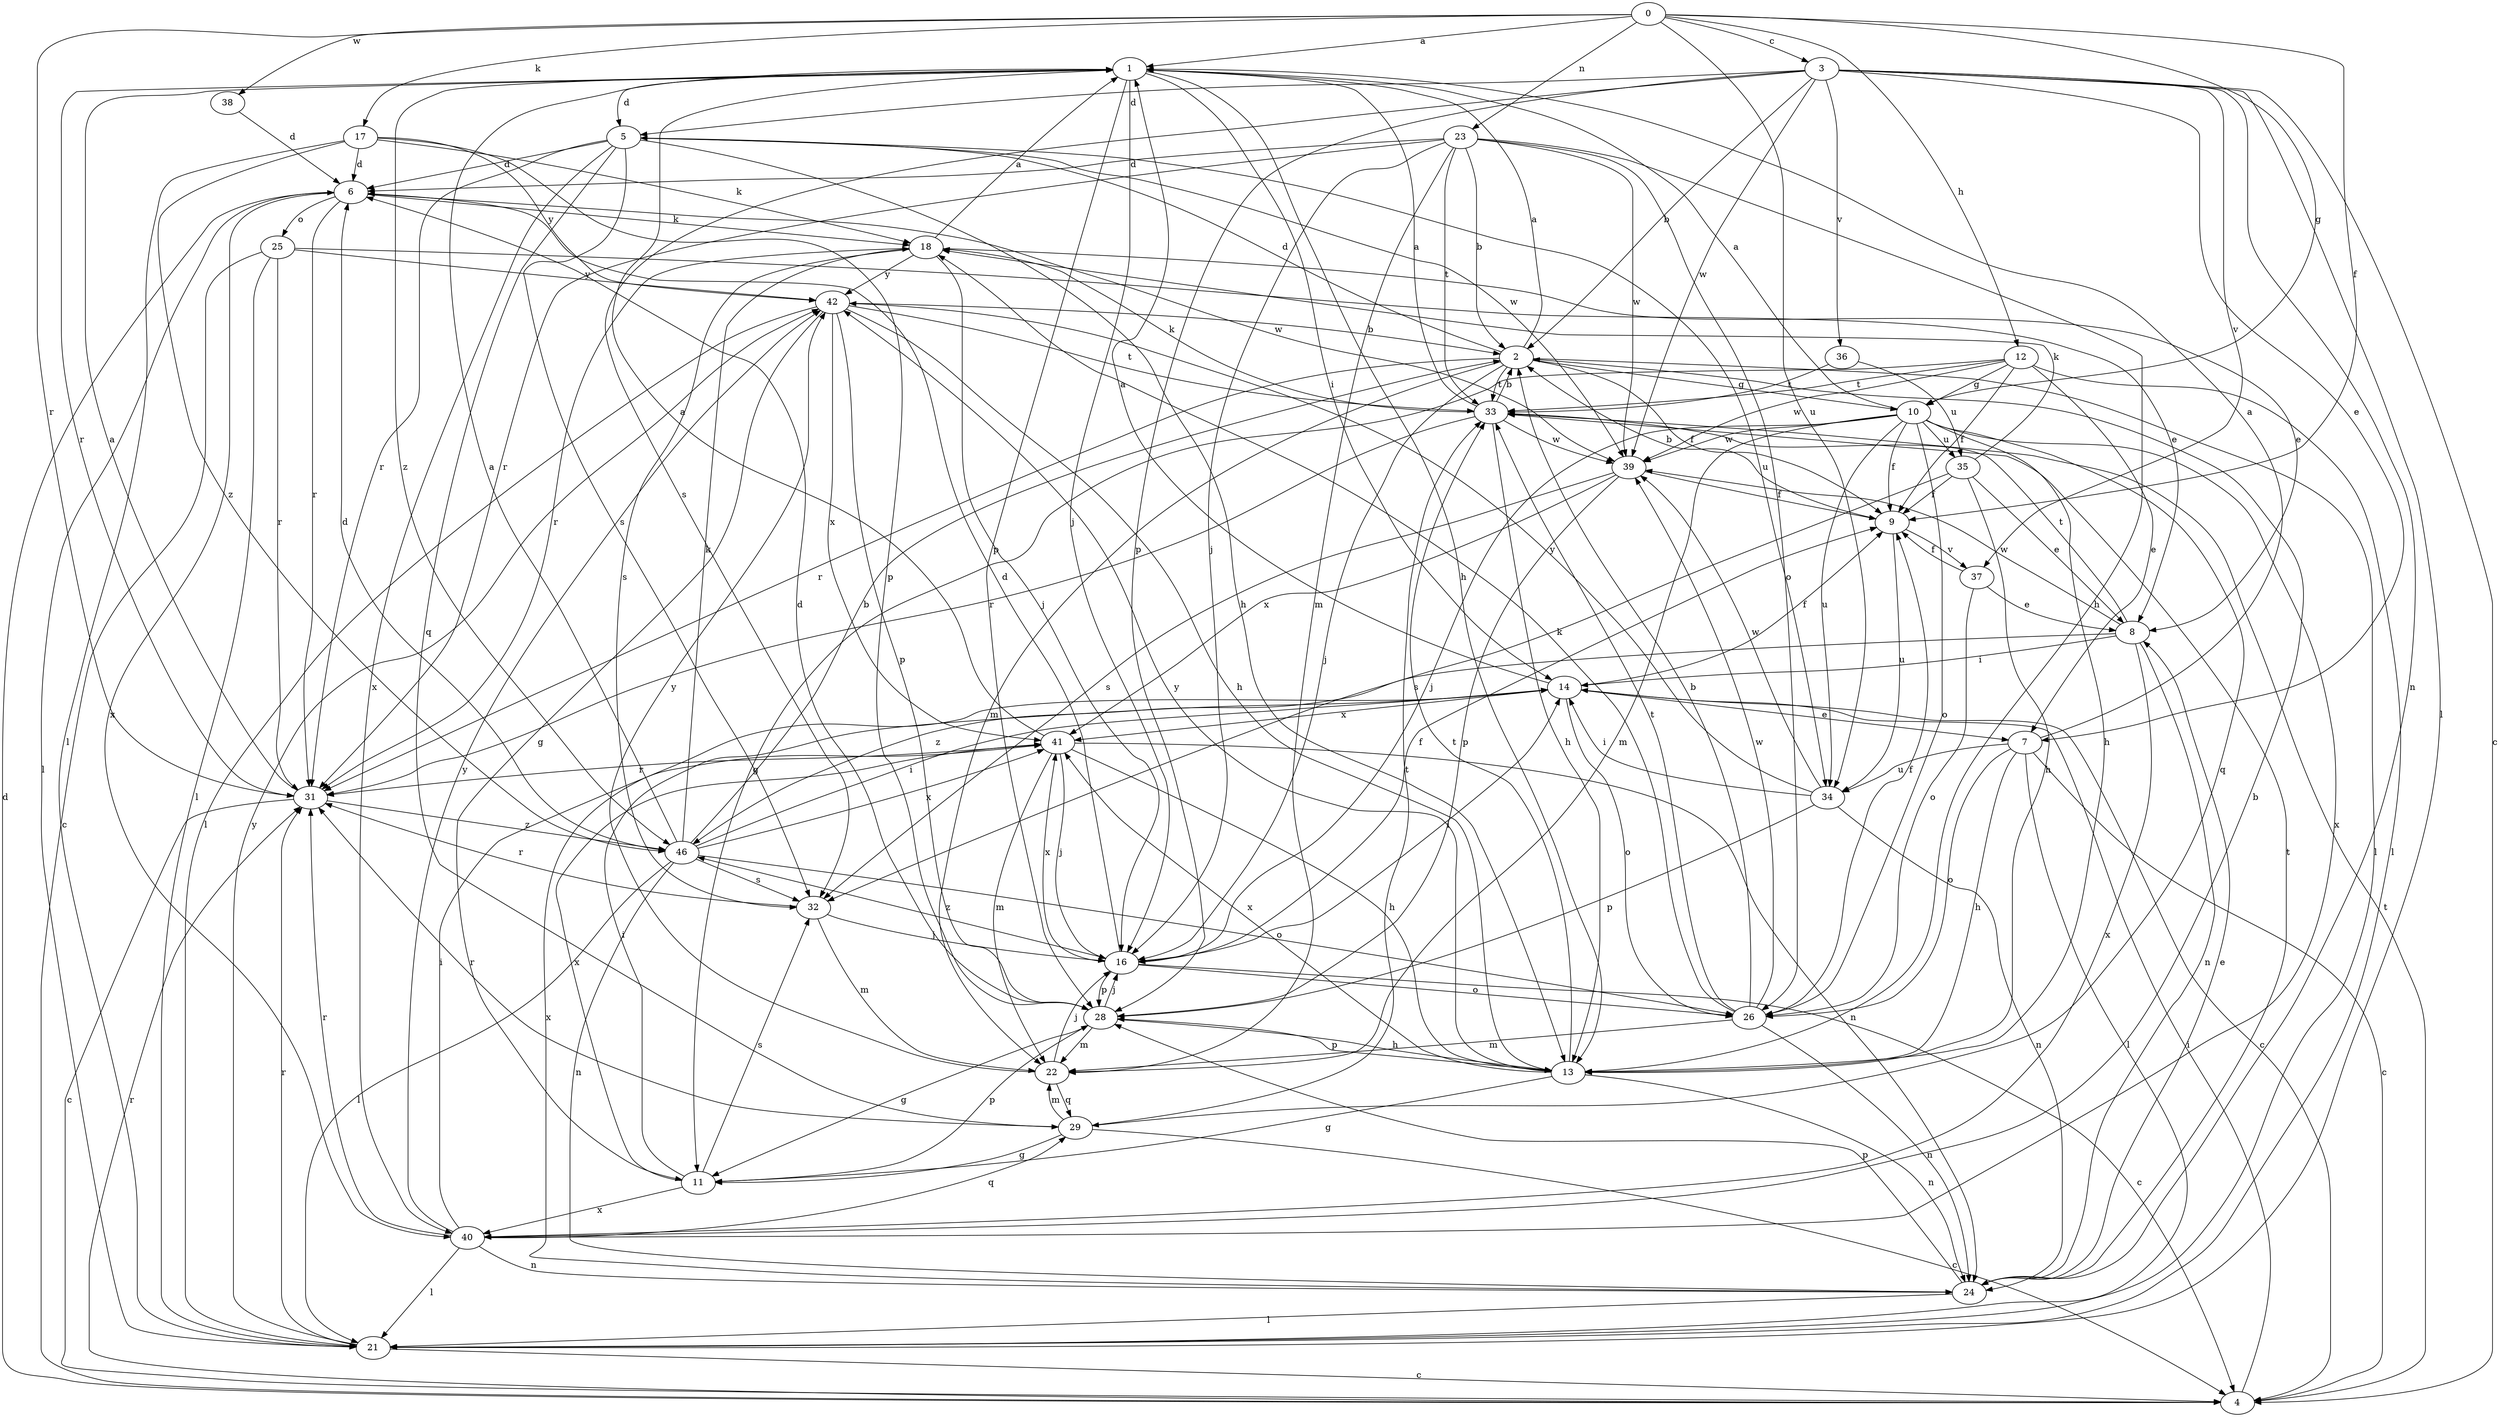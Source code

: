 strict digraph  {
0;
1;
2;
3;
4;
5;
6;
7;
8;
9;
10;
11;
12;
13;
14;
16;
17;
18;
21;
22;
23;
24;
25;
26;
28;
29;
31;
32;
33;
34;
35;
36;
37;
38;
39;
40;
41;
42;
46;
0 -> 1  [label=a];
0 -> 3  [label=c];
0 -> 9  [label=f];
0 -> 10  [label=g];
0 -> 12  [label=h];
0 -> 17  [label=k];
0 -> 23  [label=n];
0 -> 31  [label=r];
0 -> 34  [label=u];
0 -> 38  [label=w];
1 -> 5  [label=d];
1 -> 13  [label=h];
1 -> 14  [label=i];
1 -> 16  [label=j];
1 -> 28  [label=p];
1 -> 31  [label=r];
1 -> 46  [label=z];
2 -> 1  [label=a];
2 -> 5  [label=d];
2 -> 9  [label=f];
2 -> 10  [label=g];
2 -> 16  [label=j];
2 -> 21  [label=l];
2 -> 22  [label=m];
2 -> 31  [label=r];
2 -> 33  [label=t];
3 -> 2  [label=b];
3 -> 4  [label=c];
3 -> 5  [label=d];
3 -> 7  [label=e];
3 -> 21  [label=l];
3 -> 24  [label=n];
3 -> 28  [label=p];
3 -> 32  [label=s];
3 -> 36  [label=v];
3 -> 37  [label=v];
3 -> 39  [label=w];
4 -> 6  [label=d];
4 -> 14  [label=i];
4 -> 31  [label=r];
4 -> 33  [label=t];
5 -> 6  [label=d];
5 -> 13  [label=h];
5 -> 29  [label=q];
5 -> 31  [label=r];
5 -> 32  [label=s];
5 -> 34  [label=u];
5 -> 39  [label=w];
5 -> 40  [label=x];
6 -> 18  [label=k];
6 -> 21  [label=l];
6 -> 25  [label=o];
6 -> 31  [label=r];
6 -> 39  [label=w];
6 -> 40  [label=x];
7 -> 1  [label=a];
7 -> 4  [label=c];
7 -> 13  [label=h];
7 -> 21  [label=l];
7 -> 26  [label=o];
7 -> 34  [label=u];
8 -> 14  [label=i];
8 -> 24  [label=n];
8 -> 33  [label=t];
8 -> 39  [label=w];
8 -> 40  [label=x];
8 -> 46  [label=z];
9 -> 2  [label=b];
9 -> 34  [label=u];
9 -> 37  [label=v];
10 -> 1  [label=a];
10 -> 9  [label=f];
10 -> 13  [label=h];
10 -> 16  [label=j];
10 -> 22  [label=m];
10 -> 26  [label=o];
10 -> 29  [label=q];
10 -> 34  [label=u];
10 -> 35  [label=u];
10 -> 39  [label=w];
10 -> 40  [label=x];
11 -> 14  [label=i];
11 -> 28  [label=p];
11 -> 32  [label=s];
11 -> 40  [label=x];
11 -> 41  [label=x];
12 -> 7  [label=e];
12 -> 9  [label=f];
12 -> 10  [label=g];
12 -> 11  [label=g];
12 -> 21  [label=l];
12 -> 33  [label=t];
12 -> 39  [label=w];
13 -> 11  [label=g];
13 -> 24  [label=n];
13 -> 28  [label=p];
13 -> 33  [label=t];
13 -> 41  [label=x];
13 -> 42  [label=y];
14 -> 1  [label=a];
14 -> 4  [label=c];
14 -> 7  [label=e];
14 -> 9  [label=f];
14 -> 26  [label=o];
14 -> 41  [label=x];
16 -> 4  [label=c];
16 -> 6  [label=d];
16 -> 9  [label=f];
16 -> 14  [label=i];
16 -> 26  [label=o];
16 -> 28  [label=p];
16 -> 41  [label=x];
16 -> 46  [label=z];
17 -> 6  [label=d];
17 -> 18  [label=k];
17 -> 21  [label=l];
17 -> 28  [label=p];
17 -> 42  [label=y];
17 -> 46  [label=z];
18 -> 1  [label=a];
18 -> 8  [label=e];
18 -> 16  [label=j];
18 -> 31  [label=r];
18 -> 32  [label=s];
18 -> 42  [label=y];
21 -> 4  [label=c];
21 -> 31  [label=r];
21 -> 42  [label=y];
22 -> 16  [label=j];
22 -> 29  [label=q];
22 -> 42  [label=y];
23 -> 2  [label=b];
23 -> 6  [label=d];
23 -> 13  [label=h];
23 -> 16  [label=j];
23 -> 22  [label=m];
23 -> 26  [label=o];
23 -> 31  [label=r];
23 -> 33  [label=t];
23 -> 39  [label=w];
24 -> 8  [label=e];
24 -> 21  [label=l];
24 -> 28  [label=p];
24 -> 33  [label=t];
24 -> 41  [label=x];
25 -> 4  [label=c];
25 -> 8  [label=e];
25 -> 21  [label=l];
25 -> 31  [label=r];
25 -> 42  [label=y];
26 -> 2  [label=b];
26 -> 9  [label=f];
26 -> 18  [label=k];
26 -> 22  [label=m];
26 -> 24  [label=n];
26 -> 33  [label=t];
26 -> 39  [label=w];
28 -> 6  [label=d];
28 -> 11  [label=g];
28 -> 13  [label=h];
28 -> 16  [label=j];
28 -> 22  [label=m];
29 -> 4  [label=c];
29 -> 11  [label=g];
29 -> 22  [label=m];
29 -> 31  [label=r];
29 -> 33  [label=t];
31 -> 1  [label=a];
31 -> 4  [label=c];
31 -> 46  [label=z];
32 -> 16  [label=j];
32 -> 22  [label=m];
32 -> 31  [label=r];
33 -> 1  [label=a];
33 -> 2  [label=b];
33 -> 13  [label=h];
33 -> 18  [label=k];
33 -> 31  [label=r];
33 -> 39  [label=w];
34 -> 14  [label=i];
34 -> 24  [label=n];
34 -> 28  [label=p];
34 -> 39  [label=w];
34 -> 42  [label=y];
35 -> 8  [label=e];
35 -> 9  [label=f];
35 -> 13  [label=h];
35 -> 18  [label=k];
35 -> 32  [label=s];
36 -> 33  [label=t];
36 -> 35  [label=u];
37 -> 8  [label=e];
37 -> 9  [label=f];
37 -> 26  [label=o];
38 -> 6  [label=d];
39 -> 9  [label=f];
39 -> 28  [label=p];
39 -> 32  [label=s];
39 -> 41  [label=x];
40 -> 2  [label=b];
40 -> 14  [label=i];
40 -> 21  [label=l];
40 -> 24  [label=n];
40 -> 29  [label=q];
40 -> 31  [label=r];
40 -> 42  [label=y];
41 -> 1  [label=a];
41 -> 13  [label=h];
41 -> 16  [label=j];
41 -> 22  [label=m];
41 -> 24  [label=n];
41 -> 31  [label=r];
42 -> 2  [label=b];
42 -> 11  [label=g];
42 -> 13  [label=h];
42 -> 21  [label=l];
42 -> 28  [label=p];
42 -> 33  [label=t];
42 -> 41  [label=x];
46 -> 1  [label=a];
46 -> 2  [label=b];
46 -> 6  [label=d];
46 -> 14  [label=i];
46 -> 18  [label=k];
46 -> 21  [label=l];
46 -> 24  [label=n];
46 -> 26  [label=o];
46 -> 32  [label=s];
46 -> 41  [label=x];
}
